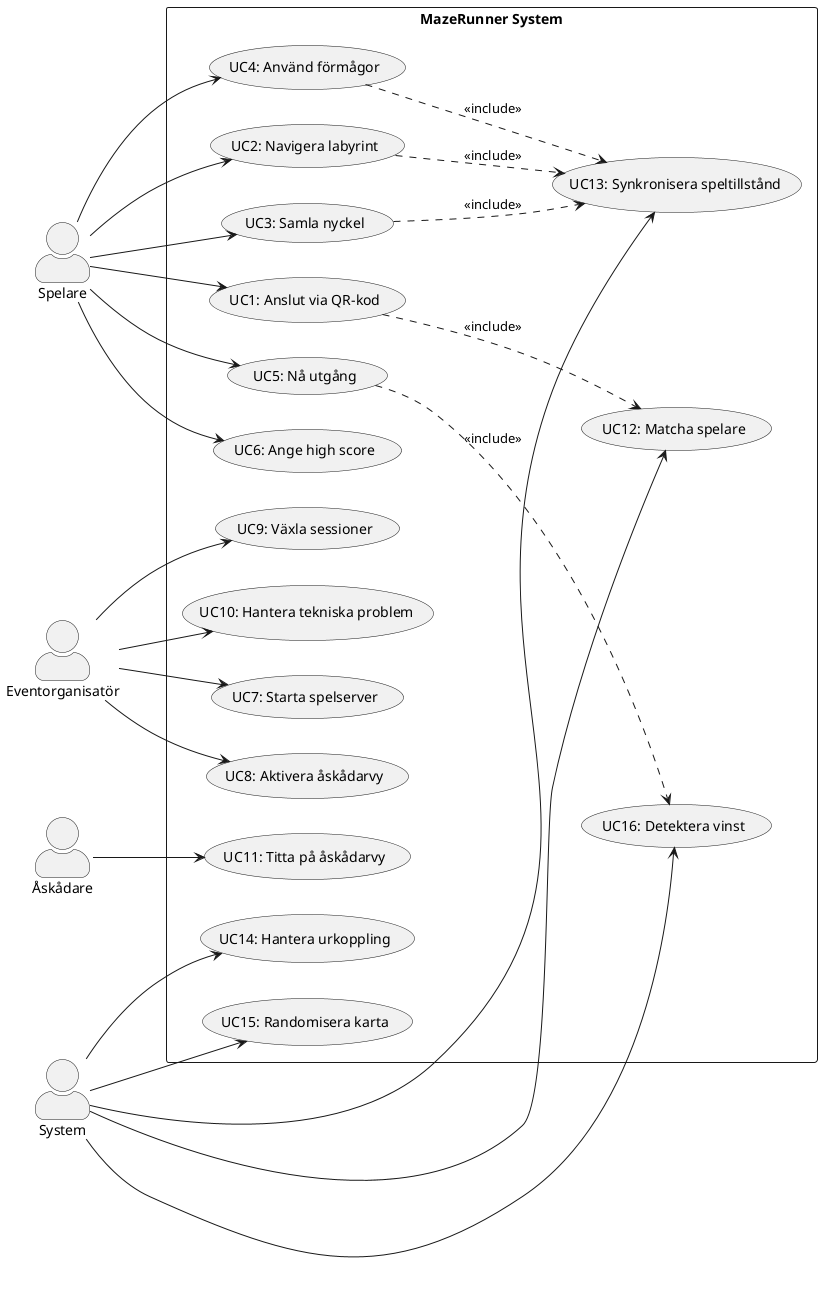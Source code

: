 @startuml
'
' Översikt: Alla aktörer och systemanvändarfall
' Detta diagram visar alla primära aktörer i MazeRunner-systemet:
' - Spelare: Huvudanvändare som spelar spelet (UC1-UC6)
' - Eventorganisator: Josef som kör demon på öppet hus (UC7-UC10)
' - Åskådare: Publik som tittar på storskärm (UC11)
' - System: Automatiska processer för matchmaking, synk, vinst-detection (UC12-UC16)
' Include-relationer visar beroenden mellan användarfall.
'
left to right direction
skinparam actorStyle awesome

actor "Spelare" as Player
actor "Eventorganisatör" as Organizer
actor "Åskådare" as Spectator
actor "System" as System

rectangle "MazeRunner System" {
  ' Player use cases
  usecase "UC1: Anslut via QR-kod" as UC1
  usecase "UC2: Navigera labyrint" as UC2
  usecase "UC3: Samla nyckel" as UC3
  usecase "UC4: Använd förmågor" as UC4
  usecase "UC5: Nå utgång" as UC5
  usecase "UC6: Ange high score" as UC6
  
  ' Organizer use cases
  usecase "UC7: Starta spelserver" as UC7
  usecase "UC8: Aktivera åskådarvy" as UC8
  usecase "UC9: Växla sessioner" as UC9
  usecase "UC10: Hantera tekniska problem" as UC10
  
  ' Spectator use cases
  usecase "UC11: Titta på åskådarvy" as UC11
  
  ' System use cases
  usecase "UC12: Matcha spelare" as UC12
  usecase "UC13: Synkronisera speltillstånd" as UC13
  usecase "UC14: Hantera urkoppling" as UC14
  usecase "UC15: Randomisera karta" as UC15
  usecase "UC16: Detektera vinst" as UC16

  ' Relationships
  Player --> UC1
  Player --> UC2
  Player --> UC3
  Player --> UC4
  Player --> UC5
  Player --> UC6

  Organizer --> UC7
  Organizer --> UC8
  Organizer --> UC9
  Organizer --> UC10

  Spectator --> UC11

  System --> UC12
  System --> UC13
  System --> UC14
  System --> UC15
  System --> UC16

  ' Include relationships
  UC1 ..> UC12 : <<include>>
  UC2 ..> UC13 : <<include>>
  UC3 ..> UC13 : <<include>>
  UC4 ..> UC13 : <<include>>
  UC5 ..> UC16 : <<include>>
@enduml